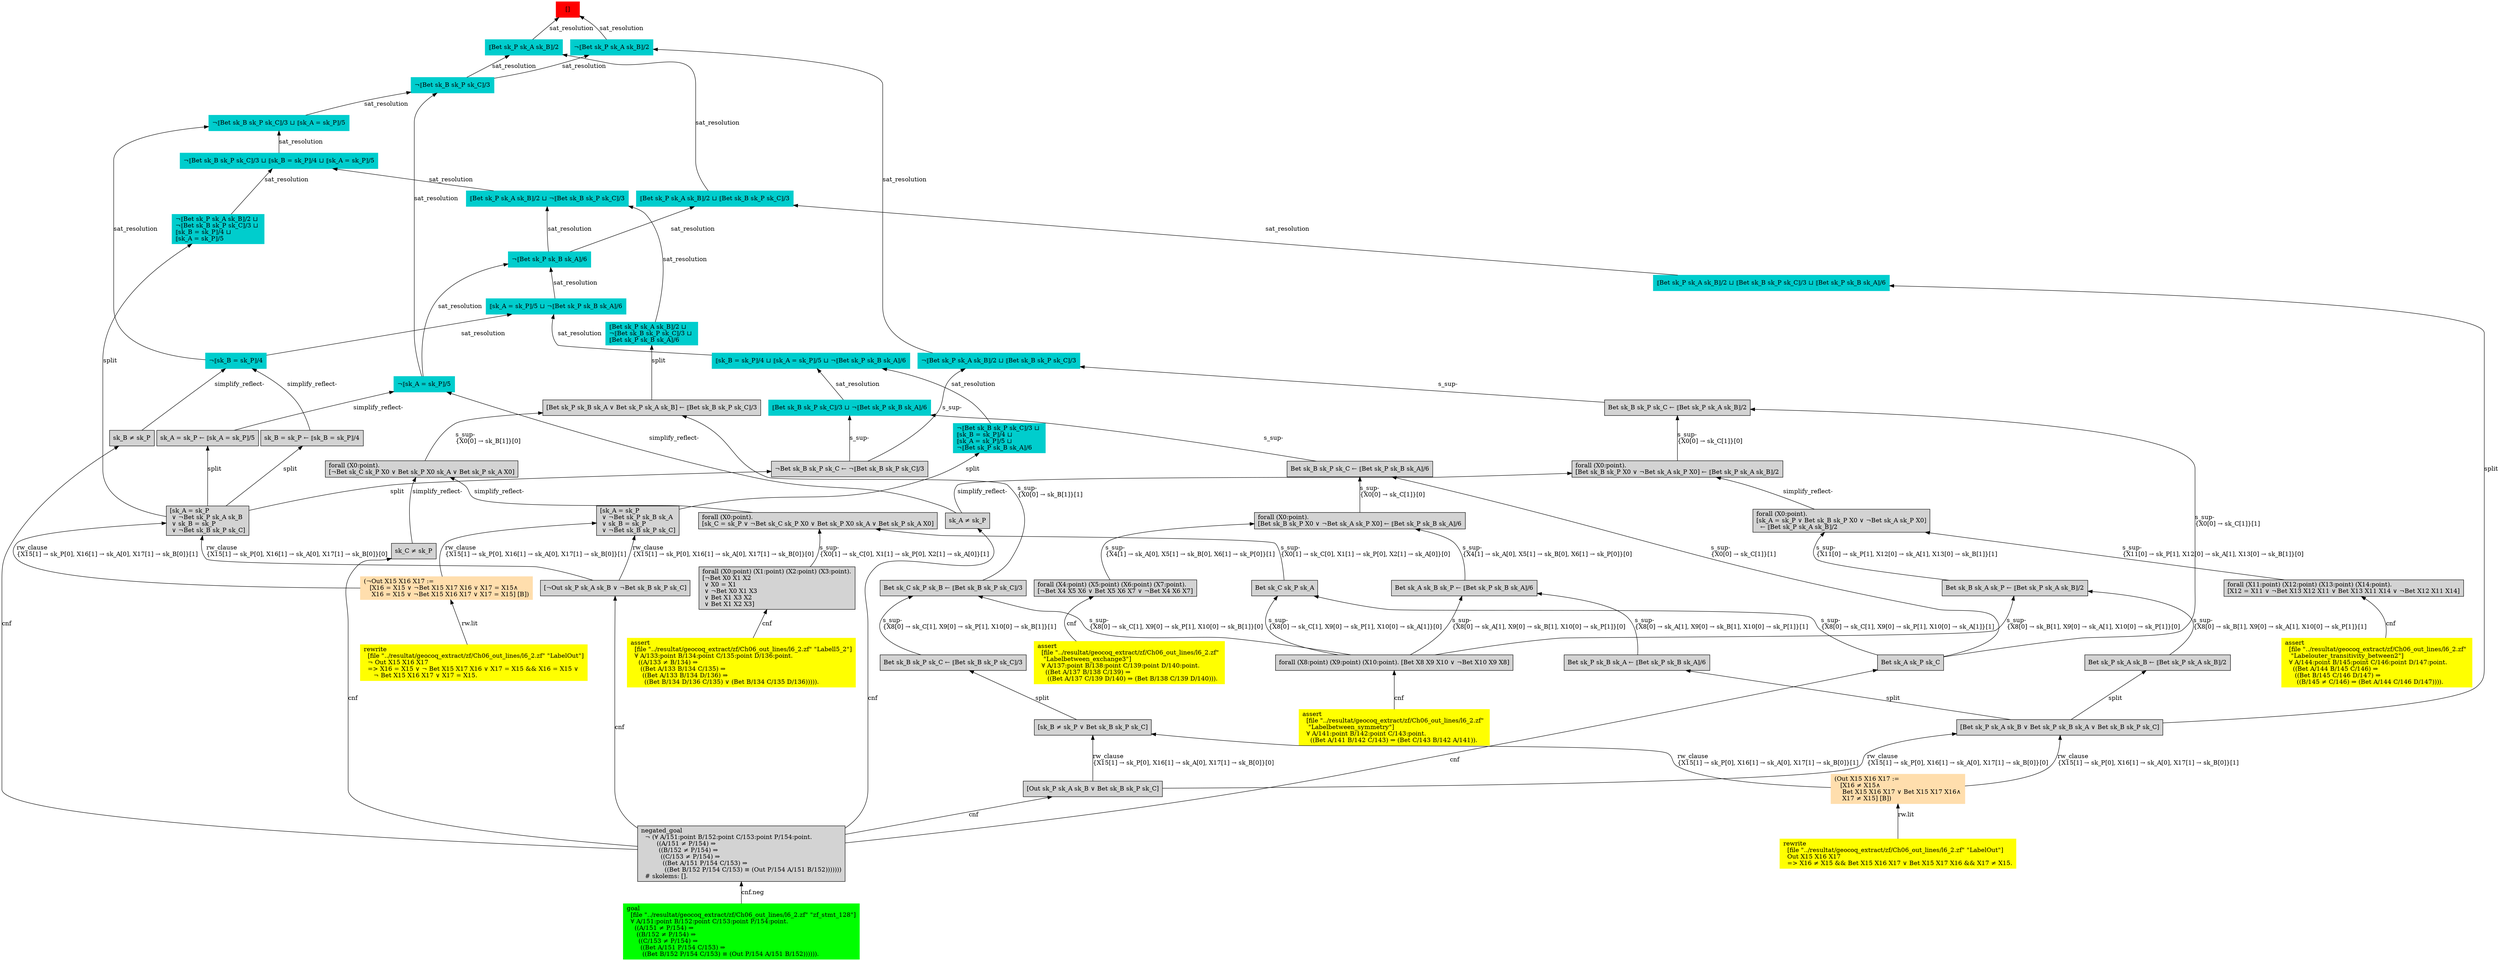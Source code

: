 digraph "unsat_graph" {
  vertex_0 [color=red, label="[]", shape=box, style=filled];
  vertex_0 -> vertex_1 [label="sat_resolution", dir="back"];
  vertex_1 [color=cyan3, shape=box, label="⟦Bet sk_P sk_A sk_B⟧/2\l", style=filled];
  vertex_1 -> vertex_2 [label="sat_resolution", dir="back"];
  vertex_2 [color=cyan3, shape=box, label="¬⟦Bet sk_B sk_P sk_C⟧/3\l", style=filled];
  vertex_2 -> vertex_3 [label="sat_resolution", dir="back"];
  vertex_3 [color=cyan3, shape=box, label="¬⟦sk_A = sk_P⟧/5\l", style=filled];
  vertex_3 -> vertex_4 [label="simplify_reflect-", dir="back"];
  vertex_4 [shape=box, label="sk_A ≠ sk_P\l", style=filled];
  vertex_4 -> vertex_5 [label="cnf", dir="back"];
  vertex_5 [shape=box, label="negated_goal\l  ¬ (∀ A/151:point B/152:point C/153:point P/154:point.\l        ((A/151 ≠ P/154) ⇒\l         ((B/152 ≠ P/154) ⇒\l          ((C/153 ≠ P/154) ⇒\l           ((Bet A/151 P/154 C/153) ⇒\l            ((Bet B/152 P/154 C/153) ≡ (Out P/154 A/151 B/152)))))))\l  # skolems: [].\l", style=filled];
  vertex_5 -> vertex_6 [label="cnf.neg", dir="back"];
  vertex_6 [color=green, shape=box, label="goal\l  [file \"../resultat/geocoq_extract/zf/Ch06_out_lines/l6_2.zf\" \"zf_stmt_128\"]\l  ∀ A/151:point B/152:point C/153:point P/154:point.\l    ((A/151 ≠ P/154) ⇒\l     ((B/152 ≠ P/154) ⇒\l      ((C/153 ≠ P/154) ⇒\l       ((Bet A/151 P/154 C/153) ⇒\l        ((Bet B/152 P/154 C/153) ≡ (Out P/154 A/151 B/152)))))).\l", style=filled];
  vertex_3 -> vertex_7 [label="simplify_reflect-", dir="back"];
  vertex_7 [shape=box, label="sk_A = sk_P ← ⟦sk_A = sk_P⟧/5\l", style=filled];
  vertex_7 -> vertex_8 [label="split", dir="back"];
  vertex_8 [shape=box, label="[sk_A = sk_P\l ∨ ¬Bet sk_P sk_A sk_B\l ∨ sk_B = sk_P\l ∨ ¬Bet sk_B sk_P sk_C]\l", style=filled];
  vertex_8 -> vertex_9 [label="rw_clause\l\{X15[1] → sk_P[0], X16[1] → sk_A[0], X17[1] → sk_B[0]\}[1]\l", dir="back"];
  vertex_9 [color=navajowhite, shape=box, label="(¬Out X15 X16 X17 :=\l   [X16 = X15 ∨ ¬Bet X15 X17 X16 ∨ X17 = X15∧\l    X16 = X15 ∨ ¬Bet X15 X16 X17 ∨ X17 = X15] [B])\l", style=filled];
  vertex_9 -> vertex_10 [label="rw.lit", dir="back"];
  vertex_10 [color=yellow, shape=box, label="rewrite\l  [file \"../resultat/geocoq_extract/zf/Ch06_out_lines/l6_2.zf\" \"LabelOut\"]\l  ¬ Out X15 X16 X17\l  =\> X16 = X15 ∨ ¬ Bet X15 X17 X16 ∨ X17 = X15 && X16 = X15 ∨ \l     ¬ Bet X15 X16 X17 ∨ X17 = X15.\l", style=filled];
  vertex_8 -> vertex_11 [label="rw_clause\l\{X15[1] → sk_P[0], X16[1] → sk_A[0], X17[1] → sk_B[0]\}[0]\l", dir="back"];
  vertex_11 [shape=box, label="[¬Out sk_P sk_A sk_B ∨ ¬Bet sk_B sk_P sk_C]\l", style=filled];
  vertex_11 -> vertex_5 [label="cnf", dir="back"];
  vertex_2 -> vertex_12 [label="sat_resolution", dir="back"];
  vertex_12 [color=cyan3, shape=box, label="¬⟦Bet sk_B sk_P sk_C⟧/3 ⊔ ⟦sk_A = sk_P⟧/5\l", style=filled];
  vertex_12 -> vertex_13 [label="sat_resolution", dir="back"];
  vertex_13 [color=cyan3, shape=box, label="¬⟦sk_B = sk_P⟧/4\l", style=filled];
  vertex_13 -> vertex_14 [label="simplify_reflect-", dir="back"];
  vertex_14 [shape=box, label="sk_B ≠ sk_P\l", style=filled];
  vertex_14 -> vertex_5 [label="cnf", dir="back"];
  vertex_13 -> vertex_15 [label="simplify_reflect-", dir="back"];
  vertex_15 [shape=box, label="sk_B = sk_P ← ⟦sk_B = sk_P⟧/4\l", style=filled];
  vertex_15 -> vertex_8 [label="split", dir="back"];
  vertex_12 -> vertex_16 [label="sat_resolution", dir="back"];
  vertex_16 [color=cyan3, shape=box, label="¬⟦Bet sk_B sk_P sk_C⟧/3 ⊔ ⟦sk_B = sk_P⟧/4 ⊔ ⟦sk_A = sk_P⟧/5\l", style=filled];
  vertex_16 -> vertex_17 [label="sat_resolution", dir="back"];
  vertex_17 [color=cyan3, shape=box, label="¬⟦Bet sk_P sk_A sk_B⟧/2 ⊔ \l¬⟦Bet sk_B sk_P sk_C⟧/3 ⊔ \l⟦sk_B = sk_P⟧/4 ⊔ \l⟦sk_A = sk_P⟧/5\l", style=filled];
  vertex_17 -> vertex_8 [label="split", dir="back"];
  vertex_16 -> vertex_18 [label="sat_resolution", dir="back"];
  vertex_18 [color=cyan3, shape=box, label="⟦Bet sk_P sk_A sk_B⟧/2 ⊔ ¬⟦Bet sk_B sk_P sk_C⟧/3\l", style=filled];
  vertex_18 -> vertex_19 [label="sat_resolution", dir="back"];
  vertex_19 [color=cyan3, shape=box, label="¬⟦Bet sk_P sk_B sk_A⟧/6\l", style=filled];
  vertex_19 -> vertex_3 [label="sat_resolution", dir="back"];
  vertex_19 -> vertex_20 [label="sat_resolution", dir="back"];
  vertex_20 [color=cyan3, shape=box, label="⟦sk_A = sk_P⟧/5 ⊔ ¬⟦Bet sk_P sk_B sk_A⟧/6\l", style=filled];
  vertex_20 -> vertex_13 [label="sat_resolution", dir="back"];
  vertex_20 -> vertex_21 [label="sat_resolution", dir="back"];
  vertex_21 [color=cyan3, shape=box, label="⟦sk_B = sk_P⟧/4 ⊔ ⟦sk_A = sk_P⟧/5 ⊔ ¬⟦Bet sk_P sk_B sk_A⟧/6\l", style=filled];
  vertex_21 -> vertex_22 [label="sat_resolution", dir="back"];
  vertex_22 [color=cyan3, shape=box, label="¬⟦Bet sk_B sk_P sk_C⟧/3 ⊔ \l⟦sk_B = sk_P⟧/4 ⊔ \l⟦sk_A = sk_P⟧/5 ⊔ \l¬⟦Bet sk_P sk_B sk_A⟧/6\l", style=filled];
  vertex_22 -> vertex_23 [label="split", dir="back"];
  vertex_23 [shape=box, label="[sk_A = sk_P\l ∨ ¬Bet sk_P sk_B sk_A\l ∨ sk_B = sk_P\l ∨ ¬Bet sk_B sk_P sk_C]\l", style=filled];
  vertex_23 -> vertex_9 [label="rw_clause\l\{X15[1] → sk_P[0], X16[1] → sk_A[0], X17[1] → sk_B[0]\}[1]\l", dir="back"];
  vertex_23 -> vertex_11 [label="rw_clause\l\{X15[1] → sk_P[0], X16[1] → sk_A[0], X17[1] → sk_B[0]\}[0]\l", dir="back"];
  vertex_21 -> vertex_24 [label="sat_resolution", dir="back"];
  vertex_24 [color=cyan3, shape=box, label="⟦Bet sk_B sk_P sk_C⟧/3 ⊔ ¬⟦Bet sk_P sk_B sk_A⟧/6\l", style=filled];
  vertex_24 -> vertex_25 [label="s_sup-\l", dir="back"];
  vertex_25 [shape=box, label="¬Bet sk_B sk_P sk_C ← ¬⟦Bet sk_B sk_P sk_C⟧/3\l", style=filled];
  vertex_25 -> vertex_8 [label="split", dir="back"];
  vertex_24 -> vertex_26 [label="s_sup-\l", dir="back"];
  vertex_26 [shape=box, label="Bet sk_B sk_P sk_C ← ⟦Bet sk_P sk_B sk_A⟧/6\l", style=filled];
  vertex_26 -> vertex_27 [label="s_sup-\l\{X0[0] → sk_C[1]\}[0]\l", dir="back"];
  vertex_27 [shape=box, label="forall (X0:point).\l[Bet sk_B sk_P X0 ∨ ¬Bet sk_A sk_P X0] ← ⟦Bet sk_P sk_B sk_A⟧/6\l", style=filled];
  vertex_27 -> vertex_28 [label="s_sup-\l\{X4[1] → sk_A[0], X5[1] → sk_B[0], X6[1] → sk_P[0]\}[1]\l", dir="back"];
  vertex_28 [shape=box, label="forall (X4:point) (X5:point) (X6:point) (X7:point).\l[¬Bet X4 X5 X6 ∨ Bet X5 X6 X7 ∨ ¬Bet X4 X6 X7]\l", style=filled];
  vertex_28 -> vertex_29 [label="cnf", dir="back"];
  vertex_29 [color=yellow, shape=box, label="assert\l  [file \"../resultat/geocoq_extract/zf/Ch06_out_lines/l6_2.zf\" \l   \"Labelbetween_exchange3\"]\l  ∀ A/137:point B/138:point C/139:point D/140:point.\l    ((Bet A/137 B/138 C/139) ⇒\l     ((Bet A/137 C/139 D/140) ⇒ (Bet B/138 C/139 D/140))).\l", style=filled];
  vertex_27 -> vertex_30 [label="s_sup-\l\{X4[1] → sk_A[0], X5[1] → sk_B[0], X6[1] → sk_P[0]\}[0]\l", dir="back"];
  vertex_30 [shape=box, label="Bet sk_A sk_B sk_P ← ⟦Bet sk_P sk_B sk_A⟧/6\l", style=filled];
  vertex_30 -> vertex_31 [label="s_sup-\l\{X8[0] → sk_A[1], X9[0] → sk_B[1], X10[0] → sk_P[1]\}[0]\l", dir="back"];
  vertex_31 [shape=box, label="forall (X8:point) (X9:point) (X10:point). [Bet X8 X9 X10 ∨ ¬Bet X10 X9 X8]\l", style=filled];
  vertex_31 -> vertex_32 [label="cnf", dir="back"];
  vertex_32 [color=yellow, shape=box, label="assert\l  [file \"../resultat/geocoq_extract/zf/Ch06_out_lines/l6_2.zf\" \l   \"Labelbetween_symmetry\"]\l  ∀ A/141:point B/142:point C/143:point.\l    ((Bet A/141 B/142 C/143) ⇒ (Bet C/143 B/142 A/141)).\l", style=filled];
  vertex_30 -> vertex_33 [label="s_sup-\l\{X8[0] → sk_A[1], X9[0] → sk_B[1], X10[0] → sk_P[1]\}[1]\l", dir="back"];
  vertex_33 [shape=box, label="Bet sk_P sk_B sk_A ← ⟦Bet sk_P sk_B sk_A⟧/6\l", style=filled];
  vertex_33 -> vertex_34 [label="split", dir="back"];
  vertex_34 [shape=box, label="[Bet sk_P sk_A sk_B ∨ Bet sk_P sk_B sk_A ∨ Bet sk_B sk_P sk_C]\l", style=filled];
  vertex_34 -> vertex_35 [label="rw_clause\l\{X15[1] → sk_P[0], X16[1] → sk_A[0], X17[1] → sk_B[0]\}[1]\l", dir="back"];
  vertex_35 [color=navajowhite, shape=box, label="(Out X15 X16 X17 :=\l   [X16 ≠ X15∧\l    Bet X15 X16 X17 ∨ Bet X15 X17 X16∧\l    X17 ≠ X15] [B])\l", style=filled];
  vertex_35 -> vertex_36 [label="rw.lit", dir="back"];
  vertex_36 [color=yellow, shape=box, label="rewrite\l  [file \"../resultat/geocoq_extract/zf/Ch06_out_lines/l6_2.zf\" \"LabelOut\"]\l  Out X15 X16 X17\l  =\> X16 ≠ X15 && Bet X15 X16 X17 ∨ Bet X15 X17 X16 && X17 ≠ X15.\l", style=filled];
  vertex_34 -> vertex_37 [label="rw_clause\l\{X15[1] → sk_P[0], X16[1] → sk_A[0], X17[1] → sk_B[0]\}[0]\l", dir="back"];
  vertex_37 [shape=box, label="[Out sk_P sk_A sk_B ∨ Bet sk_B sk_P sk_C]\l", style=filled];
  vertex_37 -> vertex_5 [label="cnf", dir="back"];
  vertex_26 -> vertex_38 [label="s_sup-\l\{X0[0] → sk_C[1]\}[1]\l", dir="back"];
  vertex_38 [shape=box, label="Bet sk_A sk_P sk_C\l", style=filled];
  vertex_38 -> vertex_5 [label="cnf", dir="back"];
  vertex_18 -> vertex_39 [label="sat_resolution", dir="back"];
  vertex_39 [color=cyan3, shape=box, label="⟦Bet sk_P sk_A sk_B⟧/2 ⊔ \l¬⟦Bet sk_B sk_P sk_C⟧/3 ⊔ \l⟦Bet sk_P sk_B sk_A⟧/6\l", style=filled];
  vertex_39 -> vertex_40 [label="split", dir="back"];
  vertex_40 [shape=box, label="[Bet sk_P sk_B sk_A ∨ Bet sk_P sk_A sk_B] ← ⟦Bet sk_B sk_P sk_C⟧/3\l", style=filled];
  vertex_40 -> vertex_41 [label="s_sup-\l\{X0[0] → sk_B[1]\}[0]\l", dir="back"];
  vertex_41 [shape=box, label="forall (X0:point).\l[¬Bet sk_C sk_P X0 ∨ Bet sk_P X0 sk_A ∨ Bet sk_P sk_A X0]\l", style=filled];
  vertex_41 -> vertex_42 [label="simplify_reflect-", dir="back"];
  vertex_42 [shape=box, label="sk_C ≠ sk_P\l", style=filled];
  vertex_42 -> vertex_5 [label="cnf", dir="back"];
  vertex_41 -> vertex_43 [label="simplify_reflect-", dir="back"];
  vertex_43 [shape=box, label="forall (X0:point).\l[sk_C = sk_P ∨ ¬Bet sk_C sk_P X0 ∨ Bet sk_P X0 sk_A ∨ Bet sk_P sk_A X0]\l", style=filled];
  vertex_43 -> vertex_44 [label="s_sup-\l\{X0[1] → sk_C[0], X1[1] → sk_P[0], X2[1] → sk_A[0]\}[1]\l", dir="back"];
  vertex_44 [shape=box, label="forall (X0:point) (X1:point) (X2:point) (X3:point).\l[¬Bet X0 X1 X2\l ∨ X0 = X1\l ∨ ¬Bet X0 X1 X3\l ∨ Bet X1 X3 X2\l ∨ Bet X1 X2 X3]\l", style=filled];
  vertex_44 -> vertex_45 [label="cnf", dir="back"];
  vertex_45 [color=yellow, shape=box, label="assert\l  [file \"../resultat/geocoq_extract/zf/Ch06_out_lines/l6_2.zf\" \"Labell5_2\"]\l  ∀ A/133:point B/134:point C/135:point D/136:point.\l    ((A/133 ≠ B/134) ⇒\l     ((Bet A/133 B/134 C/135) ⇒\l      ((Bet A/133 B/134 D/136) ⇒\l       ((Bet B/134 D/136 C/135) ∨ (Bet B/134 C/135 D/136))))).\l", style=filled];
  vertex_43 -> vertex_46 [label="s_sup-\l\{X0[1] → sk_C[0], X1[1] → sk_P[0], X2[1] → sk_A[0]\}[0]\l", dir="back"];
  vertex_46 [shape=box, label="Bet sk_C sk_P sk_A\l", style=filled];
  vertex_46 -> vertex_31 [label="s_sup-\l\{X8[0] → sk_C[1], X9[0] → sk_P[1], X10[0] → sk_A[1]\}[0]\l", dir="back"];
  vertex_46 -> vertex_38 [label="s_sup-\l\{X8[0] → sk_C[1], X9[0] → sk_P[1], X10[0] → sk_A[1]\}[1]\l", dir="back"];
  vertex_40 -> vertex_47 [label="s_sup-\l\{X0[0] → sk_B[1]\}[1]\l", dir="back"];
  vertex_47 [shape=box, label="Bet sk_C sk_P sk_B ← ⟦Bet sk_B sk_P sk_C⟧/3\l", style=filled];
  vertex_47 -> vertex_31 [label="s_sup-\l\{X8[0] → sk_C[1], X9[0] → sk_P[1], X10[0] → sk_B[1]\}[0]\l", dir="back"];
  vertex_47 -> vertex_48 [label="s_sup-\l\{X8[0] → sk_C[1], X9[0] → sk_P[1], X10[0] → sk_B[1]\}[1]\l", dir="back"];
  vertex_48 [shape=box, label="Bet sk_B sk_P sk_C ← ⟦Bet sk_B sk_P sk_C⟧/3\l", style=filled];
  vertex_48 -> vertex_49 [label="split", dir="back"];
  vertex_49 [shape=box, label="[sk_B ≠ sk_P ∨ Bet sk_B sk_P sk_C]\l", style=filled];
  vertex_49 -> vertex_35 [label="rw_clause\l\{X15[1] → sk_P[0], X16[1] → sk_A[0], X17[1] → sk_B[0]\}[1]\l", dir="back"];
  vertex_49 -> vertex_37 [label="rw_clause\l\{X15[1] → sk_P[0], X16[1] → sk_A[0], X17[1] → sk_B[0]\}[0]\l", dir="back"];
  vertex_1 -> vertex_50 [label="sat_resolution", dir="back"];
  vertex_50 [color=cyan3, shape=box, label="⟦Bet sk_P sk_A sk_B⟧/2 ⊔ ⟦Bet sk_B sk_P sk_C⟧/3\l", style=filled];
  vertex_50 -> vertex_19 [label="sat_resolution", dir="back"];
  vertex_50 -> vertex_51 [label="sat_resolution", dir="back"];
  vertex_51 [color=cyan3, shape=box, label="⟦Bet sk_P sk_A sk_B⟧/2 ⊔ ⟦Bet sk_B sk_P sk_C⟧/3 ⊔ ⟦Bet sk_P sk_B sk_A⟧/6\l", style=filled];
  vertex_51 -> vertex_34 [label="split", dir="back"];
  vertex_0 -> vertex_52 [label="sat_resolution", dir="back"];
  vertex_52 [color=cyan3, shape=box, label="¬⟦Bet sk_P sk_A sk_B⟧/2\l", style=filled];
  vertex_52 -> vertex_2 [label="sat_resolution", dir="back"];
  vertex_52 -> vertex_53 [label="sat_resolution", dir="back"];
  vertex_53 [color=cyan3, shape=box, label="¬⟦Bet sk_P sk_A sk_B⟧/2 ⊔ ⟦Bet sk_B sk_P sk_C⟧/3\l", style=filled];
  vertex_53 -> vertex_25 [label="s_sup-\l", dir="back"];
  vertex_53 -> vertex_54 [label="s_sup-\l", dir="back"];
  vertex_54 [shape=box, label="Bet sk_B sk_P sk_C ← ⟦Bet sk_P sk_A sk_B⟧/2\l", style=filled];
  vertex_54 -> vertex_55 [label="s_sup-\l\{X0[0] → sk_C[1]\}[0]\l", dir="back"];
  vertex_55 [shape=box, label="forall (X0:point).\l[Bet sk_B sk_P X0 ∨ ¬Bet sk_A sk_P X0] ← ⟦Bet sk_P sk_A sk_B⟧/2\l", style=filled];
  vertex_55 -> vertex_4 [label="simplify_reflect-", dir="back"];
  vertex_55 -> vertex_56 [label="simplify_reflect-", dir="back"];
  vertex_56 [shape=box, label="forall (X0:point).\l[sk_A = sk_P ∨ Bet sk_B sk_P X0 ∨ ¬Bet sk_A sk_P X0]\l  ← ⟦Bet sk_P sk_A sk_B⟧/2\l", style=filled];
  vertex_56 -> vertex_57 [label="s_sup-\l\{X11[0] → sk_P[1], X12[0] → sk_A[1], X13[0] → sk_B[1]\}[0]\l", dir="back"];
  vertex_57 [shape=box, label="forall (X11:point) (X12:point) (X13:point) (X14:point).\l[X12 = X11 ∨ ¬Bet X13 X12 X11 ∨ Bet X13 X11 X14 ∨ ¬Bet X12 X11 X14]\l", style=filled];
  vertex_57 -> vertex_58 [label="cnf", dir="back"];
  vertex_58 [color=yellow, shape=box, label="assert\l  [file \"../resultat/geocoq_extract/zf/Ch06_out_lines/l6_2.zf\" \l   \"Labelouter_transitivity_between2\"]\l  ∀ A/144:point B/145:point C/146:point D/147:point.\l    ((Bet A/144 B/145 C/146) ⇒\l     ((Bet B/145 C/146 D/147) ⇒\l      ((B/145 ≠ C/146) ⇒ (Bet A/144 C/146 D/147)))).\l", style=filled];
  vertex_56 -> vertex_59 [label="s_sup-\l\{X11[0] → sk_P[1], X12[0] → sk_A[1], X13[0] → sk_B[1]\}[1]\l", dir="back"];
  vertex_59 [shape=box, label="Bet sk_B sk_A sk_P ← ⟦Bet sk_P sk_A sk_B⟧/2\l", style=filled];
  vertex_59 -> vertex_31 [label="s_sup-\l\{X8[0] → sk_B[1], X9[0] → sk_A[1], X10[0] → sk_P[1]\}[0]\l", dir="back"];
  vertex_59 -> vertex_60 [label="s_sup-\l\{X8[0] → sk_B[1], X9[0] → sk_A[1], X10[0] → sk_P[1]\}[1]\l", dir="back"];
  vertex_60 [shape=box, label="Bet sk_P sk_A sk_B ← ⟦Bet sk_P sk_A sk_B⟧/2\l", style=filled];
  vertex_60 -> vertex_34 [label="split", dir="back"];
  vertex_54 -> vertex_38 [label="s_sup-\l\{X0[0] → sk_C[1]\}[1]\l", dir="back"];
  }


